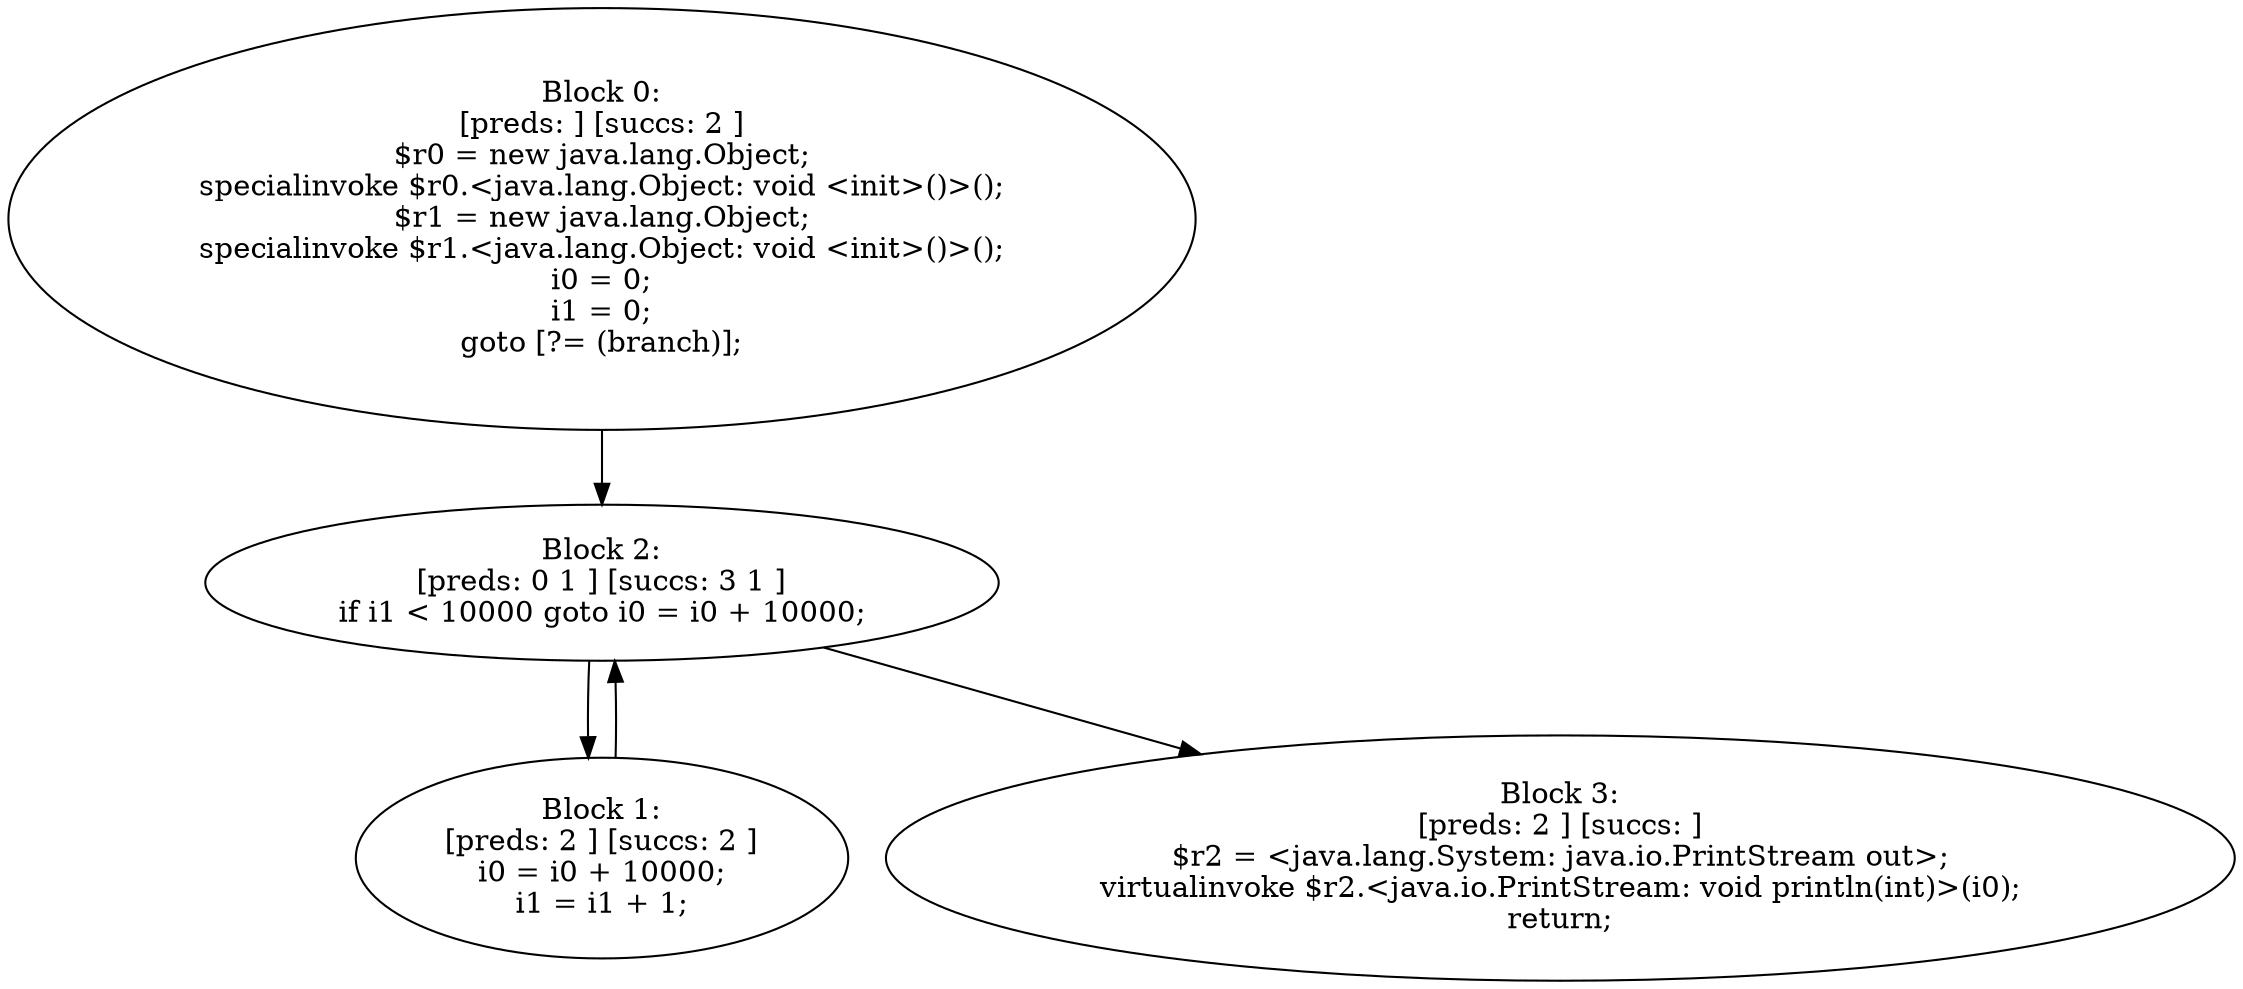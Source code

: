 digraph "unitGraph" {
    "Block 0:
[preds: ] [succs: 2 ]
$r0 = new java.lang.Object;
specialinvoke $r0.<java.lang.Object: void <init>()>();
$r1 = new java.lang.Object;
specialinvoke $r1.<java.lang.Object: void <init>()>();
i0 = 0;
i1 = 0;
goto [?= (branch)];
"
    "Block 1:
[preds: 2 ] [succs: 2 ]
i0 = i0 + 10000;
i1 = i1 + 1;
"
    "Block 2:
[preds: 0 1 ] [succs: 3 1 ]
if i1 < 10000 goto i0 = i0 + 10000;
"
    "Block 3:
[preds: 2 ] [succs: ]
$r2 = <java.lang.System: java.io.PrintStream out>;
virtualinvoke $r2.<java.io.PrintStream: void println(int)>(i0);
return;
"
    "Block 0:
[preds: ] [succs: 2 ]
$r0 = new java.lang.Object;
specialinvoke $r0.<java.lang.Object: void <init>()>();
$r1 = new java.lang.Object;
specialinvoke $r1.<java.lang.Object: void <init>()>();
i0 = 0;
i1 = 0;
goto [?= (branch)];
"->"Block 2:
[preds: 0 1 ] [succs: 3 1 ]
if i1 < 10000 goto i0 = i0 + 10000;
";
    "Block 1:
[preds: 2 ] [succs: 2 ]
i0 = i0 + 10000;
i1 = i1 + 1;
"->"Block 2:
[preds: 0 1 ] [succs: 3 1 ]
if i1 < 10000 goto i0 = i0 + 10000;
";
    "Block 2:
[preds: 0 1 ] [succs: 3 1 ]
if i1 < 10000 goto i0 = i0 + 10000;
"->"Block 3:
[preds: 2 ] [succs: ]
$r2 = <java.lang.System: java.io.PrintStream out>;
virtualinvoke $r2.<java.io.PrintStream: void println(int)>(i0);
return;
";
    "Block 2:
[preds: 0 1 ] [succs: 3 1 ]
if i1 < 10000 goto i0 = i0 + 10000;
"->"Block 1:
[preds: 2 ] [succs: 2 ]
i0 = i0 + 10000;
i1 = i1 + 1;
";
}
